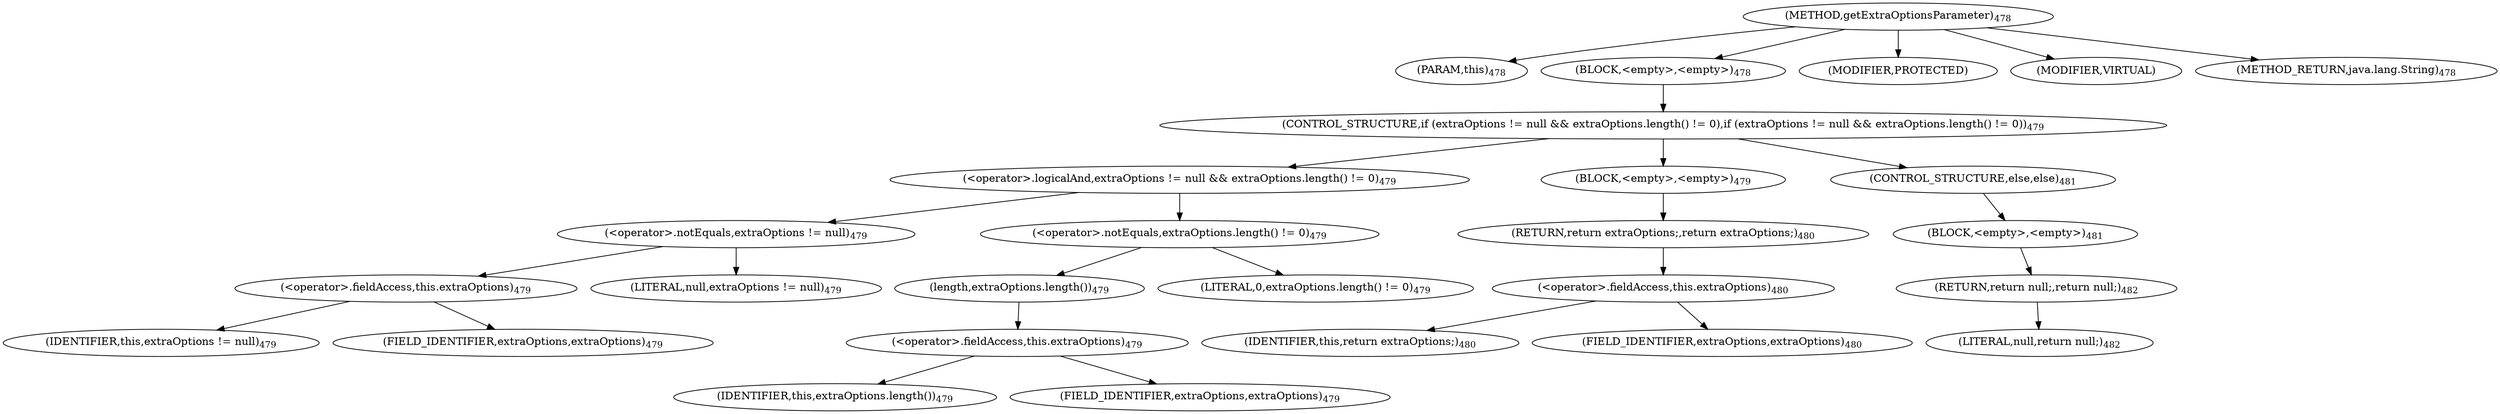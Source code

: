 digraph "getExtraOptionsParameter" {  
"664" [label = <(METHOD,getExtraOptionsParameter)<SUB>478</SUB>> ]
"665" [label = <(PARAM,this)<SUB>478</SUB>> ]
"666" [label = <(BLOCK,&lt;empty&gt;,&lt;empty&gt;)<SUB>478</SUB>> ]
"667" [label = <(CONTROL_STRUCTURE,if (extraOptions != null &amp;&amp; extraOptions.length() != 0),if (extraOptions != null &amp;&amp; extraOptions.length() != 0))<SUB>479</SUB>> ]
"668" [label = <(&lt;operator&gt;.logicalAnd,extraOptions != null &amp;&amp; extraOptions.length() != 0)<SUB>479</SUB>> ]
"669" [label = <(&lt;operator&gt;.notEquals,extraOptions != null)<SUB>479</SUB>> ]
"670" [label = <(&lt;operator&gt;.fieldAccess,this.extraOptions)<SUB>479</SUB>> ]
"671" [label = <(IDENTIFIER,this,extraOptions != null)<SUB>479</SUB>> ]
"672" [label = <(FIELD_IDENTIFIER,extraOptions,extraOptions)<SUB>479</SUB>> ]
"673" [label = <(LITERAL,null,extraOptions != null)<SUB>479</SUB>> ]
"674" [label = <(&lt;operator&gt;.notEquals,extraOptions.length() != 0)<SUB>479</SUB>> ]
"675" [label = <(length,extraOptions.length())<SUB>479</SUB>> ]
"676" [label = <(&lt;operator&gt;.fieldAccess,this.extraOptions)<SUB>479</SUB>> ]
"677" [label = <(IDENTIFIER,this,extraOptions.length())<SUB>479</SUB>> ]
"678" [label = <(FIELD_IDENTIFIER,extraOptions,extraOptions)<SUB>479</SUB>> ]
"679" [label = <(LITERAL,0,extraOptions.length() != 0)<SUB>479</SUB>> ]
"680" [label = <(BLOCK,&lt;empty&gt;,&lt;empty&gt;)<SUB>479</SUB>> ]
"681" [label = <(RETURN,return extraOptions;,return extraOptions;)<SUB>480</SUB>> ]
"682" [label = <(&lt;operator&gt;.fieldAccess,this.extraOptions)<SUB>480</SUB>> ]
"683" [label = <(IDENTIFIER,this,return extraOptions;)<SUB>480</SUB>> ]
"684" [label = <(FIELD_IDENTIFIER,extraOptions,extraOptions)<SUB>480</SUB>> ]
"685" [label = <(CONTROL_STRUCTURE,else,else)<SUB>481</SUB>> ]
"686" [label = <(BLOCK,&lt;empty&gt;,&lt;empty&gt;)<SUB>481</SUB>> ]
"687" [label = <(RETURN,return null;,return null;)<SUB>482</SUB>> ]
"688" [label = <(LITERAL,null,return null;)<SUB>482</SUB>> ]
"689" [label = <(MODIFIER,PROTECTED)> ]
"690" [label = <(MODIFIER,VIRTUAL)> ]
"691" [label = <(METHOD_RETURN,java.lang.String)<SUB>478</SUB>> ]
  "664" -> "665" 
  "664" -> "666" 
  "664" -> "689" 
  "664" -> "690" 
  "664" -> "691" 
  "666" -> "667" 
  "667" -> "668" 
  "667" -> "680" 
  "667" -> "685" 
  "668" -> "669" 
  "668" -> "674" 
  "669" -> "670" 
  "669" -> "673" 
  "670" -> "671" 
  "670" -> "672" 
  "674" -> "675" 
  "674" -> "679" 
  "675" -> "676" 
  "676" -> "677" 
  "676" -> "678" 
  "680" -> "681" 
  "681" -> "682" 
  "682" -> "683" 
  "682" -> "684" 
  "685" -> "686" 
  "686" -> "687" 
  "687" -> "688" 
}
